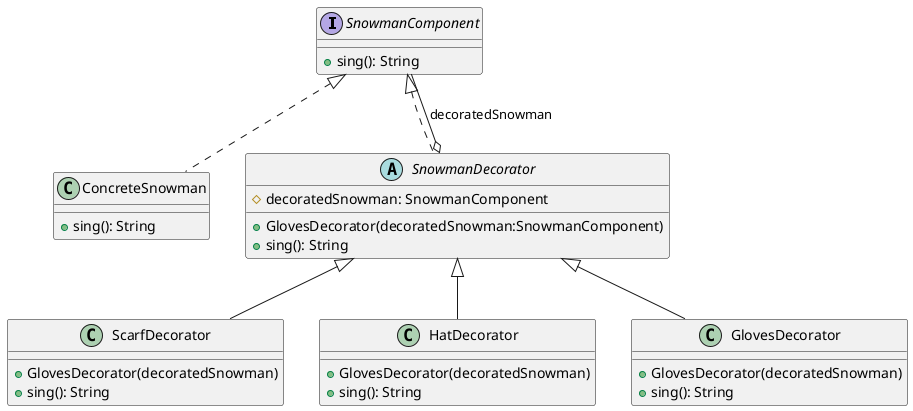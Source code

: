 
@startuml
interface SnowmanComponent {
+sing(): String
}

class ConcreteSnowman implements SnowmanComponent {
+sing(): String
}

abstract class SnowmanDecorator implements SnowmanComponent {
#decoratedSnowman: SnowmanComponent
  +GlovesDecorator(decoratedSnowman:SnowmanComponent)
  +sing(): String
}

class ScarfDecorator extends SnowmanDecorator {
  +GlovesDecorator(decoratedSnowman)
+sing(): String
}

class HatDecorator extends SnowmanDecorator {
  +GlovesDecorator(decoratedSnowman)
  +sing(): String
}

class GlovesDecorator extends SnowmanDecorator {
  +GlovesDecorator(decoratedSnowman)
  +sing(): String
}

SnowmanDecorator o-- SnowmanComponent : decoratedSnowman

@enduml